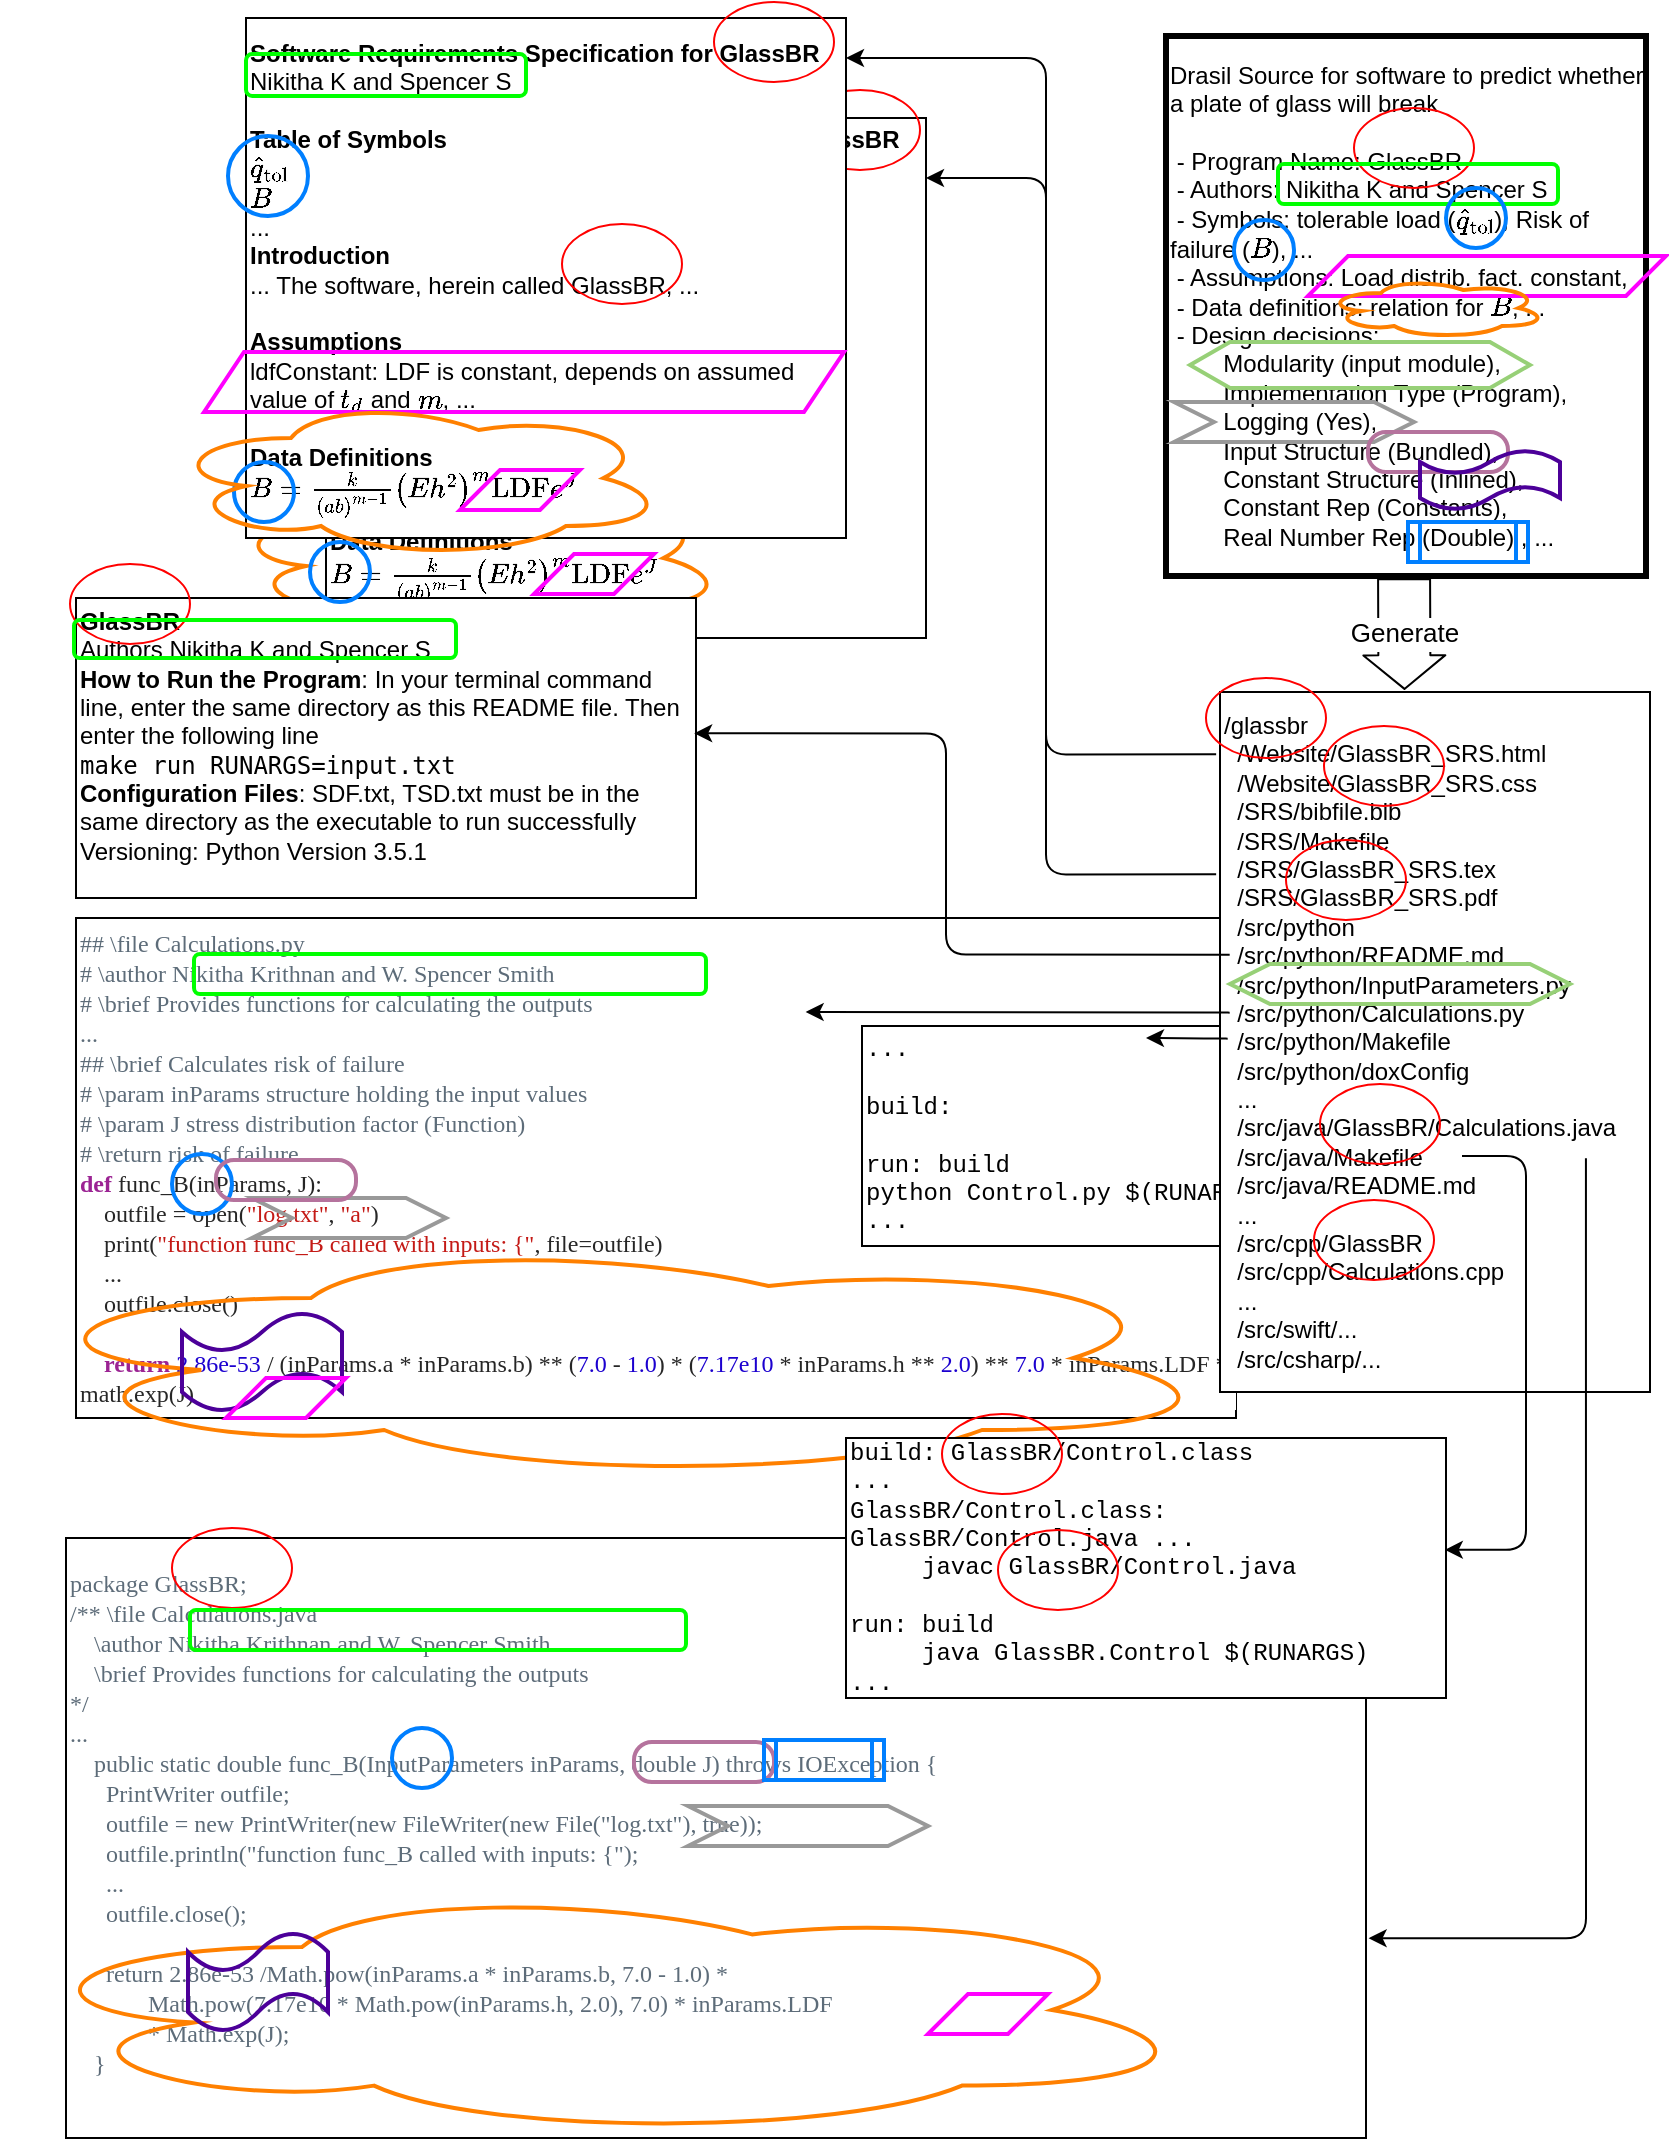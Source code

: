 <mxfile version="15.4.3" type="device"><diagram id="d-WKeMkgtsWJ3UM8GAVP" name="Page-1"><mxGraphModel dx="2272" dy="820" grid="1" gridSize="10" guides="0" tooltips="1" connect="0" arrows="0" fold="1" page="1" pageScale="1" pageWidth="850" pageHeight="1100" math="1" shadow="0"><root><mxCell id="0"/><mxCell id="1" parent="0"/><mxCell id="UbG10RSQOsBZLtn41_ii-14" value="" style="ellipse;whiteSpace=wrap;html=1;aspect=fixed;" vertex="1" parent="1"><mxGeometry x="-248" y="520" width="20" height="20" as="geometry"/></mxCell><mxCell id="Y7YsO4KroyBGodmgQjPr-18" value="&lt;p class=&quot;p1&quot; style=&quot;margin: 0px ; font-stretch: normal ; line-height: normal ; font-family: &amp;#34;menlo&amp;#34; ; color: rgb(93 , 108 , 121) ; background-color: rgb(255 , 255 , 255)&quot;&gt;## \file Calculations.py&lt;/p&gt;&lt;p class=&quot;p1&quot; style=&quot;margin: 0px ; font-stretch: normal ; line-height: normal ; font-family: &amp;#34;menlo&amp;#34; ; color: rgb(93 , 108 , 121) ; background-color: rgb(255 , 255 , 255)&quot;&gt;# \author Nikitha Krithnan and W. Spencer Smith&lt;/p&gt;&lt;p class=&quot;p1&quot; style=&quot;margin: 0px ; font-stretch: normal ; line-height: normal ; font-family: &amp;#34;menlo&amp;#34; ; color: rgb(93 , 108 , 121) ; background-color: rgb(255 , 255 , 255)&quot;&gt;&lt;span style=&quot;font-family: &amp;#34;menlo&amp;#34;&quot;&gt;# \brief Provides functions for calculating the outputs&lt;/span&gt;&lt;/p&gt;&lt;p class=&quot;p1&quot; style=&quot;margin: 0px ; font-stretch: normal ; line-height: normal ; font-family: &amp;#34;menlo&amp;#34; ; color: rgb(93 , 108 , 121) ; background-color: rgb(255 , 255 , 255)&quot;&gt;...&lt;/p&gt;&lt;p class=&quot;p1&quot; style=&quot;margin: 0px ; font-stretch: normal ; line-height: normal ; font-family: &amp;#34;menlo&amp;#34; ; color: rgb(93 , 108 , 121) ; background-color: rgb(255 , 255 , 255)&quot;&gt;## \brief Calculates risk of failure&lt;/p&gt;&lt;p class=&quot;p1&quot; style=&quot;margin: 0px ; font-stretch: normal ; line-height: normal ; font-family: &amp;#34;menlo&amp;#34; ; color: rgb(93 , 108 , 121) ; background-color: rgb(255 , 255 , 255)&quot;&gt;# \param inParams structure holding the input values&lt;/p&gt;&lt;p class=&quot;p1&quot; style=&quot;margin: 0px ; font-stretch: normal ; line-height: normal ; font-family: &amp;#34;menlo&amp;#34; ; color: rgb(93 , 108 , 121) ; background-color: rgb(255 , 255 , 255)&quot;&gt;# \param J stress distribution factor (Function)&lt;/p&gt;&lt;p class=&quot;p1&quot; style=&quot;margin: 0px ; font-stretch: normal ; line-height: normal ; font-family: &amp;#34;menlo&amp;#34; ; color: rgb(93 , 108 , 121) ; background-color: rgb(255 , 255 , 255)&quot;&gt;# \return risk of failure&lt;/p&gt;&lt;p class=&quot;p2&quot; style=&quot;margin: 0px ; font-stretch: normal ; line-height: normal ; font-family: &amp;#34;menlo&amp;#34; ; color: rgba(0 , 0 , 0 , 0.85) ; background-color: rgb(255 , 255 , 255)&quot;&gt;&lt;span class=&quot;s1&quot; style=&quot;color: rgb(155 , 35 , 147)&quot;&gt;&lt;b&gt;def&lt;/b&gt;&lt;/span&gt; func_B(inParams, J):&lt;/p&gt;&lt;p class=&quot;p2&quot; style=&quot;margin: 0px ; font-stretch: normal ; line-height: normal ; font-family: &amp;#34;menlo&amp;#34; ; color: rgba(0 , 0 , 0 , 0.85) ; background-color: rgb(255 , 255 , 255)&quot;&gt;&lt;span class=&quot;Apple-converted-space&quot;&gt;&amp;nbsp; &amp;nbsp; &lt;/span&gt;outfile = open(&lt;span class=&quot;s2&quot; style=&quot;color: rgb(196 , 26 , 22)&quot;&gt;&quot;log.txt&quot;&lt;/span&gt;, &lt;span class=&quot;s2&quot; style=&quot;color: rgb(196 , 26 , 22)&quot;&gt;&quot;a&quot;&lt;/span&gt;)&lt;/p&gt;&lt;p class=&quot;p3&quot; style=&quot;margin: 0px ; font-stretch: normal ; line-height: normal ; font-family: &amp;#34;menlo&amp;#34; ; color: rgb(196 , 26 , 22) ; background-color: rgb(255 , 255 , 255)&quot;&gt;&lt;span class=&quot;s3&quot; style=&quot;color: rgba(0 , 0 , 0 , 0.85)&quot;&gt;&lt;span class=&quot;Apple-converted-space&quot;&gt;&amp;nbsp; &amp;nbsp; &lt;/span&gt;print(&lt;/span&gt;&quot;function func_B called with inputs: {&quot;&lt;span class=&quot;s3&quot; style=&quot;color: rgba(0 , 0 , 0 , 0.85)&quot;&gt;, file=outfile)&lt;/span&gt;&lt;/p&gt;&lt;p class=&quot;p2&quot; style=&quot;margin: 0px ; font-stretch: normal ; line-height: normal ; font-family: &amp;#34;menlo&amp;#34; ; color: rgba(0 , 0 , 0 , 0.85) ; background-color: rgb(255 , 255 , 255)&quot;&gt;&lt;span class=&quot;Apple-converted-space&quot;&gt;&amp;nbsp; &amp;nbsp; ...&lt;/span&gt;&lt;/p&gt;&lt;p class=&quot;p2&quot; style=&quot;margin: 0px ; font-stretch: normal ; line-height: normal ; font-family: &amp;#34;menlo&amp;#34; ; color: rgba(0 , 0 , 0 , 0.85) ; background-color: rgb(255 , 255 , 255)&quot;&gt;&lt;span class=&quot;Apple-converted-space&quot;&gt;&amp;nbsp; &amp;nbsp;&amp;nbsp;&lt;/span&gt;outfile.close()&lt;br&gt;&lt;/p&gt;&lt;p class=&quot;p4&quot; style=&quot;margin: 0px ; font-stretch: normal ; line-height: normal ; font-family: &amp;#34;menlo&amp;#34; ; color: rgba(0 , 0 , 0 , 0.85) ; background-color: rgb(255 , 255 , 255) ; min-height: 14px&quot;&gt;&lt;span class=&quot;Apple-converted-space&quot;&gt;&amp;nbsp;&amp;nbsp; &amp;nbsp;&lt;/span&gt;&lt;/p&gt;&lt;p class=&quot;p2&quot; style=&quot;margin: 0px ; font-stretch: normal ; line-height: normal ; font-family: &amp;#34;menlo&amp;#34; ; color: rgba(0 , 0 , 0 , 0.85) ; background-color: rgb(255 , 255 , 255)&quot;&gt;&lt;span class=&quot;Apple-converted-space&quot;&gt;&amp;nbsp; &amp;nbsp; &lt;/span&gt;&lt;span class=&quot;s1&quot; style=&quot;color: rgb(155 , 35 , 147)&quot;&gt;&lt;b&gt;return&lt;/b&gt;&lt;/span&gt; &lt;span class=&quot;s4&quot; style=&quot;color: rgb(28 , 0 , 207)&quot;&gt;2.86e-53&lt;/span&gt; / (inParams.a * inParams.b) ** (&lt;span class=&quot;s4&quot; style=&quot;color: rgb(28 , 0 , 207)&quot;&gt;7.0&lt;/span&gt; - &lt;span class=&quot;s4&quot; style=&quot;color: rgb(28 , 0 , 207)&quot;&gt;1.0&lt;/span&gt;) * (&lt;span class=&quot;s4&quot; style=&quot;color: rgb(28 , 0 , 207)&quot;&gt;7.17e10&lt;/span&gt; * inParams.h ** &lt;span class=&quot;s4&quot; style=&quot;color: rgb(28 , 0 , 207)&quot;&gt;2.0&lt;/span&gt;) ** &lt;span class=&quot;s4&quot; style=&quot;color: rgb(28 , 0 , 207)&quot;&gt;7.0&lt;/span&gt; * inParams.LDF * math.exp(J)&lt;/p&gt;" style="rounded=0;whiteSpace=wrap;html=1;align=left;fontFamily=Courier New;" parent="1" vertex="1"><mxGeometry x="-805" y="470" width="580" height="250" as="geometry"/></mxCell><mxCell id="Y7YsO4KroyBGodmgQjPr-58" value="" style="ellipse;shape=cloud;whiteSpace=wrap;html=1;fontFamily=Courier New;strokeWidth=2;fillColor=none;align=left;strokeColor=#FF8000;" parent="1" vertex="1"><mxGeometry x="-840" y="630" width="610" height="120" as="geometry"/></mxCell><mxCell id="Y7YsO4KroyBGodmgQjPr-11" value="&lt;b&gt;Software Requirements Specification for GlassBR&lt;/b&gt;&lt;br&gt;Nikitha Krithnan and Spencer Smith&lt;br&gt;&lt;br&gt;&lt;b&gt;Table of Symbols&lt;/b&gt;&lt;br&gt;qhat&lt;br&gt;B&lt;br&gt;...&lt;br&gt;&lt;b&gt;Introduction&lt;/b&gt;&lt;br&gt;... The software, herein called GlassBR, ...&lt;br&gt;&lt;br&gt;&lt;b&gt;Assumptions&lt;/b&gt;&lt;br&gt;StdVals: LDF is constant&lt;br&gt;...&lt;br&gt;&lt;br&gt;&lt;b&gt;Data Definitions&lt;/b&gt;&lt;br&gt;\(B=\frac{k}{\left(a b\right)^{m-1}} \left(E h^{2}\right)^{m} \text{LDF} e^{J}\)&lt;br&gt;..." style="rounded=0;whiteSpace=wrap;html=1;align=left;" parent="1" vertex="1"><mxGeometry x="-680" y="70" width="300" height="260" as="geometry"/></mxCell><mxCell id="Y7YsO4KroyBGodmgQjPr-27" value="" style="ellipse;whiteSpace=wrap;html=1;fillColor=none;strokeColor=#FF0000;" parent="1" vertex="1"><mxGeometry x="-443" y="56" width="60" height="40" as="geometry"/></mxCell><mxCell id="Y7YsO4KroyBGodmgQjPr-56" value="" style="ellipse;shape=cloud;whiteSpace=wrap;html=1;fontFamily=Courier New;strokeWidth=2;fillColor=none;align=left;strokeColor=#FF8000;" parent="1" vertex="1"><mxGeometry x="-730" y="250" width="250" height="80" as="geometry"/></mxCell><mxCell id="fEJaJfxORMcDwGVmGDDN-4" value="&lt;b&gt;GlassBR&lt;/b&gt;&lt;br&gt;Authors Nikitha K and Spencer S&lt;br&gt;&lt;b&gt;How to Run the Program&lt;/b&gt;: In your terminal command line, enter the same directory as this README file. Then enter the following line&lt;br&gt;&lt;code&gt;make run RUNARGS=input.txt&lt;br&gt;&lt;span style=&quot;font-family: &amp;#34;helvetica&amp;#34;&quot;&gt;&lt;b&gt;Configuration Files&lt;/b&gt;: SDF.txt, TSD.txt must be in the same directory as the executable to run successfully&lt;br&gt;&lt;/span&gt;&lt;span style=&quot;font-family: &amp;#34;helvetica&amp;#34;&quot;&gt;Versioning: Python Version 3.5.1&lt;/span&gt;&lt;br&gt;&lt;/code&gt;&lt;p dir=&quot;auto&quot;&gt;&lt;/p&gt;" style="rounded=0;whiteSpace=wrap;html=1;align=left;" parent="1" vertex="1"><mxGeometry x="-805" y="310" width="310" height="150" as="geometry"/></mxCell><mxCell id="fEJaJfxORMcDwGVmGDDN-1" value="Drasil Source for software to predict whether a plate of glass will break&lt;br&gt;&lt;span&gt;&lt;br&gt;&amp;nbsp;- Program Name: GlassBR&lt;br&gt;&amp;nbsp;- Authors: Nikitha K and Spencer S&lt;br&gt;&lt;/span&gt;&lt;span&gt;&amp;nbsp;- Symbols: tolerable load (\(\hat{q}_\text{tol}\)), Risk of failure (\(B\)), ...&lt;/span&gt;&lt;span&gt;&lt;br&gt;&lt;/span&gt;&lt;span&gt;&amp;nbsp;- Assumptions: Load distrib. fact. constant,&lt;br&gt;&lt;/span&gt;&amp;nbsp;- Data definitions: relation for&amp;nbsp;\(B\), ...&lt;span&gt;&lt;br&gt;&lt;/span&gt;&lt;span&gt;&amp;nbsp;- Design decisions: &lt;br&gt;&lt;span style=&quot;white-space: pre&quot;&gt;&#9;&lt;/span&gt;Modularity (input module), &lt;br&gt;&lt;span style=&quot;white-space: pre&quot;&gt;&#9;&lt;/span&gt;Implementation Type (Program), &lt;br&gt;&lt;span style=&quot;white-space: pre&quot;&gt;&#9;&lt;/span&gt;Logging (Yes),&lt;br&gt;&lt;span style=&quot;white-space: pre&quot;&gt;&#9;&lt;/span&gt;Input Structure (Bundled), &lt;br&gt;&lt;span style=&quot;white-space: pre&quot;&gt;&#9;&lt;/span&gt;Constant Structure (Inlined), &lt;br&gt;&lt;span style=&quot;white-space: pre&quot;&gt;&#9;&lt;/span&gt;Constant Rep (Constants), &lt;br&gt;&lt;span style=&quot;white-space: pre&quot;&gt;&#9;&lt;/span&gt;Real Number Rep (Double) , ...&lt;br&gt;&lt;/span&gt;" style="rounded=0;whiteSpace=wrap;html=1;align=left;strokeWidth=3;" parent="1" vertex="1"><mxGeometry x="-260" y="29" width="240" height="270" as="geometry"/></mxCell><mxCell id="fEJaJfxORMcDwGVmGDDN-2" value="&lt;div&gt;&lt;span&gt;...&lt;/span&gt;&lt;br&gt;&lt;/div&gt;&lt;div&gt;&lt;br&gt;&lt;/div&gt;&lt;div&gt;build:&lt;/div&gt;&lt;div&gt;&lt;br&gt;&lt;/div&gt;&lt;div&gt;run: build&lt;/div&gt;&lt;div&gt;&lt;span&gt;&#9;&lt;/span&gt;python Control.py $(RUNARGS)&lt;/div&gt;&lt;div&gt;...&lt;/div&gt;" style="rounded=0;whiteSpace=wrap;html=1;align=left;fontFamily=Courier New;" parent="1" vertex="1"><mxGeometry x="-412" y="524" width="300" height="110" as="geometry"/></mxCell><mxCell id="fEJaJfxORMcDwGVmGDDN-6" value="&lt;div&gt;&lt;b&gt;Software Requirements Specification for GlassBR&lt;/b&gt;&lt;br&gt;&lt;/div&gt;&lt;div&gt;Nikitha K and Spencer S&lt;/div&gt;&lt;br&gt;&lt;b&gt;Table of Symbols&lt;/b&gt;&lt;br&gt;\(\hat{q}_\text{tol}\)&lt;br&gt;\(B\)&lt;br&gt;...&lt;br&gt;&lt;b&gt;Introduction&lt;/b&gt;&lt;br&gt;... The software, herein called GlassBR, ...&lt;br&gt;&lt;br&gt;&lt;b&gt;Assumptions&lt;/b&gt;&lt;br&gt;ldfConstant: LDF is constant, depends on assumed value of \(t_d\) and \(m\), ...&lt;br&gt;&lt;br&gt;&lt;b&gt;Data Definitions&lt;/b&gt;&lt;br&gt;\(B=\frac{k}{\left(a b\right)^{m-1}} \left(E h^{2}\right)^{m} \text{LDF} e^{J}\)" style="rounded=0;whiteSpace=wrap;html=1;align=left;" parent="1" vertex="1"><mxGeometry x="-720" y="20" width="300" height="260" as="geometry"/></mxCell><mxCell id="Y7YsO4KroyBGodmgQjPr-3" style="edgeStyle=orthogonalEdgeStyle;rounded=0;orthogonalLoop=1;jettySize=auto;html=1;exitX=0.5;exitY=1;exitDx=0;exitDy=0;" parent="1" source="Y7YsO4KroyBGodmgQjPr-2" target="Y7YsO4KroyBGodmgQjPr-2" edge="1"><mxGeometry relative="1" as="geometry"/></mxCell><mxCell id="Y7YsO4KroyBGodmgQjPr-6" value="" style="ellipse;whiteSpace=wrap;html=1;fillColor=none;strokeColor=#FF0000;" parent="1" vertex="1"><mxGeometry x="-166" y="65" width="60" height="40" as="geometry"/></mxCell><mxCell id="Y7YsO4KroyBGodmgQjPr-9" value="" style="ellipse;whiteSpace=wrap;html=1;fillColor=none;strokeColor=#FF0000;" parent="1" vertex="1"><mxGeometry x="-808" y="293" width="60" height="40" as="geometry"/></mxCell><mxCell id="Y7YsO4KroyBGodmgQjPr-14" style="edgeStyle=orthogonalEdgeStyle;rounded=0;orthogonalLoop=1;jettySize=auto;html=1;exitX=0.5;exitY=1;exitDx=0;exitDy=0;" parent="1" source="Y7YsO4KroyBGodmgQjPr-6" target="Y7YsO4KroyBGodmgQjPr-6" edge="1"><mxGeometry relative="1" as="geometry"/></mxCell><mxCell id="Y7YsO4KroyBGodmgQjPr-15" value="" style="rounded=1;whiteSpace=wrap;html=1;fillColor=none;strokeColor=#00FF00;strokeWidth=2;" parent="1" vertex="1"><mxGeometry x="-204" y="93" width="140" height="20" as="geometry"/></mxCell><mxCell id="Y7YsO4KroyBGodmgQjPr-16" value="" style="rounded=1;whiteSpace=wrap;html=1;fillColor=none;strokeColor=#00FF00;strokeWidth=2;" parent="1" vertex="1"><mxGeometry x="-720" y="38" width="140" height="21" as="geometry"/></mxCell><mxCell id="Y7YsO4KroyBGodmgQjPr-25" value="" style="ellipse;whiteSpace=wrap;html=1;fillColor=none;strokeColor=#FF0000;" parent="1" vertex="1"><mxGeometry x="-486" y="12" width="60" height="40" as="geometry"/></mxCell><mxCell id="Y7YsO4KroyBGodmgQjPr-28" value="" style="rounded=1;whiteSpace=wrap;html=1;fillColor=none;strokeColor=#00FF00;strokeWidth=2;" parent="1" vertex="1"><mxGeometry x="-746" y="488" width="256" height="20" as="geometry"/></mxCell><mxCell id="Y7YsO4KroyBGodmgQjPr-19" value="&lt;p class=&quot;p1&quot; style=&quot;margin: 0px ; font-stretch: normal ; line-height: normal ; background-color: rgb(255 , 255 , 255)&quot;&gt;&lt;font color=&quot;#5d6c79&quot; face=&quot;menlo&quot;&gt;package GlassBR;&lt;/font&gt;&lt;/p&gt;&lt;p class=&quot;p1&quot; style=&quot;margin: 0px ; font-stretch: normal ; line-height: normal ; background-color: rgb(255 , 255 , 255)&quot;&gt;&lt;font color=&quot;#5d6c79&quot; face=&quot;menlo&quot;&gt;/** \file Calculations.java&lt;/font&gt;&lt;/p&gt;&lt;p class=&quot;p1&quot; style=&quot;margin: 0px ; font-stretch: normal ; line-height: normal ; background-color: rgb(255 , 255 , 255)&quot;&gt;&lt;font color=&quot;#5d6c79&quot; face=&quot;menlo&quot;&gt;&amp;nbsp; &amp;nbsp; \author Nikitha Krithnan and W. Spencer Smith&lt;/font&gt;&lt;/p&gt;&lt;p class=&quot;p1&quot; style=&quot;margin: 0px ; font-stretch: normal ; line-height: normal ; background-color: rgb(255 , 255 , 255)&quot;&gt;&lt;font color=&quot;#5d6c79&quot; face=&quot;menlo&quot;&gt;&amp;nbsp; &amp;nbsp; \brief Provides functions for calculating the outputs&lt;/font&gt;&lt;/p&gt;&lt;p class=&quot;p1&quot; style=&quot;margin: 0px ; font-stretch: normal ; line-height: normal ; background-color: rgb(255 , 255 , 255)&quot;&gt;&lt;font color=&quot;#5d6c79&quot; face=&quot;menlo&quot;&gt;*/&lt;/font&gt;&lt;/p&gt;&lt;p class=&quot;p1&quot; style=&quot;margin: 0px ; font-stretch: normal ; line-height: normal ; background-color: rgb(255 , 255 , 255)&quot;&gt;&lt;font color=&quot;#5d6c79&quot; face=&quot;menlo&quot;&gt;...&lt;/font&gt;&lt;/p&gt;&lt;p class=&quot;p1&quot; style=&quot;margin: 0px ; font-stretch: normal ; line-height: normal ; background-color: rgb(255 , 255 , 255)&quot;&gt;&lt;span style=&quot;color: rgb(93 , 108 , 121) ; font-family: &amp;#34;menlo&amp;#34;&quot;&gt;&amp;nbsp; &amp;nbsp; public static double func_B(InputParameters inParams, double J) throws IOException {&lt;/span&gt;&lt;br&gt;&lt;/p&gt;&lt;p class=&quot;p1&quot; style=&quot;margin: 0px ; font-stretch: normal ; line-height: normal ; background-color: rgb(255 , 255 , 255)&quot;&gt;&lt;font color=&quot;#5d6c79&quot; face=&quot;menlo&quot;&gt;&amp;nbsp; &amp;nbsp; &amp;nbsp; PrintWriter outfile;&lt;/font&gt;&lt;/p&gt;&lt;p class=&quot;p1&quot; style=&quot;margin: 0px ; font-stretch: normal ; line-height: normal ; background-color: rgb(255 , 255 , 255)&quot;&gt;&lt;font color=&quot;#5d6c79&quot; face=&quot;menlo&quot;&gt;&amp;nbsp; &amp;nbsp; &amp;nbsp; outfile = new PrintWriter(new FileWriter(new File(&quot;log.txt&quot;), true));&lt;/font&gt;&lt;/p&gt;&lt;p class=&quot;p1&quot; style=&quot;margin: 0px ; font-stretch: normal ; line-height: normal ; background-color: rgb(255 , 255 , 255)&quot;&gt;&lt;font color=&quot;#5d6c79&quot; face=&quot;menlo&quot;&gt;&amp;nbsp; &amp;nbsp; &amp;nbsp; outfile.println(&quot;function func_B called with inputs: {&quot;);&lt;/font&gt;&lt;/p&gt;&lt;p class=&quot;p1&quot; style=&quot;margin: 0px ; font-stretch: normal ; line-height: normal ; background-color: rgb(255 , 255 , 255)&quot;&gt;&lt;span style=&quot;color: rgb(93 , 108 , 121) ; font-family: &amp;#34;menlo&amp;#34;&quot;&gt;&amp;nbsp; &amp;nbsp; &amp;nbsp; ...&lt;/span&gt;&lt;/p&gt;&lt;p class=&quot;p1&quot; style=&quot;margin: 0px ; font-stretch: normal ; line-height: normal ; background-color: rgb(255 , 255 , 255)&quot;&gt;&lt;span style=&quot;color: rgb(93 , 108 , 121) ; font-family: &amp;#34;menlo&amp;#34;&quot;&gt;&amp;nbsp; &amp;nbsp; &amp;nbsp; outfile.close();&lt;/span&gt;&lt;br&gt;&lt;/p&gt;&lt;p class=&quot;p1&quot; style=&quot;margin: 0px ; font-stretch: normal ; line-height: normal ; background-color: rgb(255 , 255 , 255)&quot;&gt;&lt;font color=&quot;#5d6c79&quot; face=&quot;menlo&quot;&gt;&amp;nbsp; &amp;nbsp; &amp;nbsp; &amp;nbsp;&amp;nbsp;&lt;/font&gt;&lt;/p&gt;&lt;p class=&quot;p1&quot; style=&quot;margin: 0px ; font-stretch: normal ; line-height: normal ; background-color: rgb(255 , 255 , 255)&quot;&gt;&lt;font color=&quot;#5d6c79&quot; face=&quot;menlo&quot;&gt;&amp;nbsp; &amp;nbsp; &amp;nbsp; return 2.86e-53 /Math.pow(inParams.a * inParams.b, 7.0 - 1.0) *&lt;/font&gt;&lt;/p&gt;&lt;p class=&quot;p1&quot; style=&quot;margin: 0px ; font-stretch: normal ; line-height: normal ; background-color: rgb(255 , 255 , 255)&quot;&gt;&lt;font color=&quot;#5d6c79&quot; face=&quot;menlo&quot;&gt;&amp;nbsp; &amp;nbsp; &amp;nbsp; &amp;nbsp; &amp;nbsp; &amp;nbsp; &amp;nbsp;Math.pow(7.17e10 * Math.pow(inParams.h, 2.0), 7.0) * inParams.LDF&amp;nbsp;&lt;/font&gt;&lt;/p&gt;&lt;p class=&quot;p1&quot; style=&quot;margin: 0px ; font-stretch: normal ; line-height: normal ; background-color: rgb(255 , 255 , 255)&quot;&gt;&lt;font color=&quot;#5d6c79&quot; face=&quot;menlo&quot;&gt;&amp;nbsp; &amp;nbsp; &amp;nbsp; &amp;nbsp; &amp;nbsp; &amp;nbsp; &amp;nbsp;* Math.exp(J);&lt;/font&gt;&lt;/p&gt;&lt;p class=&quot;p1&quot; style=&quot;margin: 0px ; font-stretch: normal ; line-height: normal ; background-color: rgb(255 , 255 , 255)&quot;&gt;&lt;font color=&quot;#5d6c79&quot; face=&quot;menlo&quot;&gt;&lt;/font&gt;&lt;/p&gt;&lt;p class=&quot;p1&quot; style=&quot;margin: 0px ; font-stretch: normal ; line-height: normal ; background-color: rgb(255 , 255 , 255)&quot;&gt;&lt;font color=&quot;#5d6c79&quot; face=&quot;menlo&quot;&gt;&amp;nbsp; &amp;nbsp; }&lt;/font&gt;&lt;/p&gt;&lt;div&gt;&lt;br&gt;&lt;/div&gt;" style="rounded=0;whiteSpace=wrap;html=1;align=left;fontFamily=Courier New;" parent="1" vertex="1"><mxGeometry x="-810" y="780" width="650" height="300" as="geometry"/></mxCell><mxCell id="Y7YsO4KroyBGodmgQjPr-22" value="" style="ellipse;whiteSpace=wrap;html=1;fillColor=none;strokeColor=#FF0000;" parent="1" vertex="1"><mxGeometry x="-757" y="775" width="60" height="40" as="geometry"/></mxCell><mxCell id="Y7YsO4KroyBGodmgQjPr-29" value="" style="rounded=1;whiteSpace=wrap;html=1;fillColor=none;strokeColor=#00FF00;strokeWidth=2;" parent="1" vertex="1"><mxGeometry x="-748" y="816" width="248" height="20" as="geometry"/></mxCell><mxCell id="Y7YsO4KroyBGodmgQjPr-20" value="&lt;font face=&quot;Helvetica&quot; style=&quot;font-size: 13px&quot;&gt;Generate&lt;/font&gt;" style="shape=flexArrow;endArrow=classic;html=1;fontFamily=Courier New;fillColor=#ffffff;width=26;endSize=5.27;endWidth=14;exitX=0.496;exitY=1.004;exitDx=0;exitDy=0;exitPerimeter=0;entryX=0.429;entryY=-0.003;entryDx=0;entryDy=0;entryPerimeter=0;" parent="1" edge="1" target="fEJaJfxORMcDwGVmGDDN-5" source="fEJaJfxORMcDwGVmGDDN-1"><mxGeometry width="50" height="50" relative="1" as="geometry"><mxPoint x="-190" y="320" as="sourcePoint"/><mxPoint x="-141" y="350" as="targetPoint"/></mxGeometry></mxCell><mxCell id="Y7YsO4KroyBGodmgQjPr-33" value="" style="ellipse;whiteSpace=wrap;html=1;fillColor=none;strokeColor=#FF0000;strokeWidth=1;" parent="1" vertex="1"><mxGeometry x="-562" y="123" width="60" height="40" as="geometry"/></mxCell><mxCell id="fEJaJfxORMcDwGVmGDDN-5" value="&lt;div&gt;/glassbr&lt;/div&gt;&lt;div&gt;&amp;nbsp; /Website/GlassBR_SRS.html&lt;/div&gt;&lt;div&gt;&amp;nbsp; /Website/GlassBR_SRS.css&lt;/div&gt;&lt;div&gt;&amp;nbsp; /SRS/bibfile.bib&lt;/div&gt;&lt;div&gt;&amp;nbsp; /SRS/Makefile&lt;/div&gt;&lt;div&gt;&amp;nbsp; /SRS/GlassBR_SRS.tex&lt;/div&gt;&lt;div&gt;&amp;nbsp; /SRS/GlassBR_SRS.pdf&lt;/div&gt;&lt;div&gt;&amp;nbsp; /src/python&lt;/div&gt;&lt;div&gt;&amp;nbsp; /src/python/README.md&lt;/div&gt;&lt;div&gt;&amp;nbsp; /src/python/InputParameters.py&lt;br&gt;&lt;/div&gt;&lt;div&gt;&amp;nbsp; /src/python/Calculations.py&lt;br&gt;&lt;/div&gt;&lt;div&gt;&lt;span&gt;&amp;nbsp; /src/python/Makefile&lt;/span&gt;&lt;/div&gt;&lt;div&gt;&amp;nbsp; /src/python/doxConfig&lt;/div&gt;&lt;div&gt;&amp;nbsp; ...&lt;/div&gt;&lt;div&gt;&lt;span&gt;&amp;nbsp;&amp;nbsp;&lt;/span&gt;&lt;span&gt;/src/java/GlassBR/Calculations.java&lt;/span&gt;&lt;/div&gt;&lt;div&gt;&amp;nbsp;&amp;nbsp;&lt;span&gt;/src/java/Makefile&lt;/span&gt;&lt;/div&gt;&lt;div&gt;&lt;span&gt;&amp;nbsp; /src/java/README.md&lt;/span&gt;&lt;br&gt;&lt;/div&gt;&lt;div&gt;&lt;span&gt;&amp;nbsp; ...&lt;/span&gt;&lt;/div&gt;&lt;div&gt;&amp;nbsp;&amp;nbsp;&lt;span&gt;/src/cpp/GlassBR&lt;/span&gt;&lt;/div&gt;&lt;div&gt;&amp;nbsp; /src/cpp/Calculations.cpp&lt;/div&gt;&lt;div&gt;&lt;span&gt;&amp;nbsp; ...&lt;/span&gt;&lt;/div&gt;&lt;div&gt;&amp;nbsp; /src/swift/...&lt;/div&gt;&lt;div&gt;&amp;nbsp; /src/csharp/...&lt;/div&gt;" style="rounded=0;whiteSpace=wrap;html=1;align=left;" parent="1" vertex="1"><mxGeometry x="-233" y="357" width="215" height="350" as="geometry"/></mxCell><mxCell id="Y7YsO4KroyBGodmgQjPr-17" value="&lt;div&gt;build: GlassBR/Control.class&lt;/div&gt;&lt;div&gt;...&lt;/div&gt;&lt;div&gt;GlassBR/Control.class: GlassBR/Control.java&amp;nbsp;&lt;span&gt;...&lt;/span&gt;&lt;/div&gt;&lt;div&gt;&lt;span&gt;&amp;nbsp; &amp;nbsp; &amp;nbsp;javac GlassBR/Control.java&lt;/span&gt;&lt;/div&gt;&lt;div&gt;&lt;br&gt;&lt;/div&gt;&lt;div&gt;run: build&lt;/div&gt;&lt;div&gt;&lt;span&gt;&lt;/span&gt;&amp;nbsp; &amp;nbsp; &amp;nbsp;java GlassBR.Control $(RUNARGS)&lt;/div&gt;&lt;div&gt;...&lt;/div&gt;" style="rounded=0;whiteSpace=wrap;html=1;align=left;fontFamily=Courier New;" parent="1" vertex="1"><mxGeometry x="-420" y="730" width="300" height="130" as="geometry"/></mxCell><mxCell id="Y7YsO4KroyBGodmgQjPr-23" value="" style="ellipse;whiteSpace=wrap;html=1;fillColor=none;strokeColor=#FF0000;" parent="1" vertex="1"><mxGeometry x="-372" y="718" width="60" height="40" as="geometry"/></mxCell><mxCell id="Y7YsO4KroyBGodmgQjPr-24" value="" style="ellipse;whiteSpace=wrap;html=1;fillColor=none;strokeColor=#FF0000;" parent="1" vertex="1"><mxGeometry x="-344" y="776" width="60" height="40" as="geometry"/></mxCell><mxCell id="Y7YsO4KroyBGodmgQjPr-21" value="" style="ellipse;whiteSpace=wrap;html=1;fillColor=none;strokeColor=#FF0000;" parent="1" vertex="1"><mxGeometry x="-240" y="350" width="60" height="40" as="geometry"/></mxCell><mxCell id="Y7YsO4KroyBGodmgQjPr-5" value="" style="ellipse;whiteSpace=wrap;html=1;fillColor=none;strokeColor=#FF0000;" parent="1" vertex="1"><mxGeometry x="-181" y="374" width="60" height="40" as="geometry"/></mxCell><mxCell id="Y7YsO4KroyBGodmgQjPr-7" value="" style="ellipse;whiteSpace=wrap;html=1;fillColor=none;strokeColor=#FF0000;" parent="1" vertex="1"><mxGeometry x="-200" y="431" width="60" height="40" as="geometry"/></mxCell><mxCell id="Y7YsO4KroyBGodmgQjPr-10" value="" style="ellipse;whiteSpace=wrap;html=1;fillColor=none;strokeColor=#FF0000;" parent="1" vertex="1"><mxGeometry x="-183" y="553" width="60" height="40" as="geometry"/></mxCell><mxCell id="Y7YsO4KroyBGodmgQjPr-2" value="" style="ellipse;whiteSpace=wrap;html=1;fillColor=none;strokeColor=#FF0000;strokeWidth=1;" parent="1" vertex="1"><mxGeometry x="-186" y="611" width="60" height="40" as="geometry"/></mxCell><mxCell id="Y7YsO4KroyBGodmgQjPr-44" value="" style="ellipse;whiteSpace=wrap;html=1;aspect=fixed;fontFamily=Courier New;strokeWidth=2;fillColor=none;align=left;strokeColor=#007FFF;" parent="1" vertex="1"><mxGeometry x="-120" y="105" width="30" height="30" as="geometry"/></mxCell><mxCell id="Y7YsO4KroyBGodmgQjPr-45" value="" style="ellipse;whiteSpace=wrap;html=1;aspect=fixed;fontFamily=Courier New;strokeWidth=2;fillColor=none;align=left;strokeColor=#007FFF;" parent="1" vertex="1"><mxGeometry x="-226" y="121" width="30" height="30" as="geometry"/></mxCell><mxCell id="Y7YsO4KroyBGodmgQjPr-46" value="" style="ellipse;whiteSpace=wrap;html=1;aspect=fixed;fontFamily=Courier New;strokeWidth=2;fillColor=none;align=left;strokeColor=#007FFF;" parent="1" vertex="1"><mxGeometry x="-729" y="79" width="40" height="40" as="geometry"/></mxCell><mxCell id="Y7YsO4KroyBGodmgQjPr-48" value="" style="ellipse;whiteSpace=wrap;html=1;aspect=fixed;fontFamily=Courier New;strokeWidth=2;fillColor=none;align=left;strokeColor=#007FFF;" parent="1" vertex="1"><mxGeometry x="-726" y="242" width="30" height="30" as="geometry"/></mxCell><mxCell id="Y7YsO4KroyBGodmgQjPr-49" value="" style="ellipse;whiteSpace=wrap;html=1;aspect=fixed;fontFamily=Courier New;strokeWidth=2;fillColor=none;align=left;strokeColor=#007FFF;" parent="1" vertex="1"><mxGeometry x="-757" y="588" width="30" height="30" as="geometry"/></mxCell><mxCell id="Y7YsO4KroyBGodmgQjPr-50" value="" style="ellipse;whiteSpace=wrap;html=1;aspect=fixed;fontFamily=Courier New;strokeWidth=2;fillColor=none;align=left;strokeColor=#007FFF;" parent="1" vertex="1"><mxGeometry x="-647" y="875" width="30" height="30" as="geometry"/></mxCell><mxCell id="Y7YsO4KroyBGodmgQjPr-51" value="" style="shape=parallelogram;perimeter=parallelogramPerimeter;whiteSpace=wrap;html=1;fixedSize=1;fontFamily=Courier New;strokeWidth=2;fillColor=none;align=left;strokeColor=#FF00FF;" parent="1" vertex="1"><mxGeometry x="-189" y="139" width="179" height="20" as="geometry"/></mxCell><mxCell id="Y7YsO4KroyBGodmgQjPr-52" value="" style="shape=parallelogram;perimeter=parallelogramPerimeter;whiteSpace=wrap;html=1;fixedSize=1;fontFamily=Courier New;strokeWidth=2;fillColor=none;align=left;strokeColor=#FF00FF;" parent="1" vertex="1"><mxGeometry x="-741" y="187" width="320" height="30" as="geometry"/></mxCell><mxCell id="Y7YsO4KroyBGodmgQjPr-53" value="" style="shape=parallelogram;perimeter=parallelogramPerimeter;whiteSpace=wrap;html=1;fixedSize=1;fontFamily=Courier New;strokeWidth=2;fillColor=none;align=left;strokeColor=#FF00FF;" parent="1" vertex="1"><mxGeometry x="-613" y="246" width="60" height="20" as="geometry"/></mxCell><mxCell id="Y7YsO4KroyBGodmgQjPr-54" value="" style="ellipse;shape=cloud;whiteSpace=wrap;html=1;fontFamily=Courier New;strokeWidth=2;fillColor=none;align=left;strokeColor=#FF8000;" parent="1" vertex="1"><mxGeometry x="-180" y="150" width="110" height="30" as="geometry"/></mxCell><mxCell id="Y7YsO4KroyBGodmgQjPr-55" value="" style="ellipse;shape=cloud;whiteSpace=wrap;html=1;fontFamily=Courier New;strokeWidth=2;fillColor=none;align=left;strokeColor=#FF8000;" parent="1" vertex="1"><mxGeometry x="-760" y="210" width="250" height="80" as="geometry"/></mxCell><mxCell id="Y7YsO4KroyBGodmgQjPr-57" value="" style="ellipse;shape=cloud;whiteSpace=wrap;html=1;fontFamily=Courier New;strokeWidth=2;fillColor=none;align=left;strokeColor=#FF8000;" parent="1" vertex="1"><mxGeometry x="-842" y="953" width="600" height="126" as="geometry"/></mxCell><mxCell id="Y7YsO4KroyBGodmgQjPr-59" value="" style="shape=hexagon;perimeter=hexagonPerimeter2;whiteSpace=wrap;html=1;fixedSize=1;fontFamily=Courier New;strokeWidth=2;fillColor=none;align=left;strokeColor=#97D077;" parent="1" vertex="1"><mxGeometry x="-248" y="182" width="170" height="23" as="geometry"/></mxCell><mxCell id="Y7YsO4KroyBGodmgQjPr-60" value="" style="shape=hexagon;perimeter=hexagonPerimeter2;whiteSpace=wrap;html=1;fixedSize=1;fontFamily=Courier New;strokeWidth=2;fillColor=none;align=left;strokeColor=#97D077;" parent="1" vertex="1"><mxGeometry x="-228" y="493" width="170" height="20" as="geometry"/></mxCell><mxCell id="Y7YsO4KroyBGodmgQjPr-61" value="" style="shape=step;perimeter=stepPerimeter;whiteSpace=wrap;html=1;fixedSize=1;fontFamily=Courier New;strokeWidth=2;fillColor=none;align=left;strokeColor=#999999;" parent="1" vertex="1"><mxGeometry x="-256" y="212" width="120" height="20" as="geometry"/></mxCell><mxCell id="Y7YsO4KroyBGodmgQjPr-62" value="" style="shape=step;perimeter=stepPerimeter;whiteSpace=wrap;html=1;fixedSize=1;fontFamily=Courier New;strokeWidth=2;fillColor=none;align=left;strokeColor=#999999;" parent="1" vertex="1"><mxGeometry x="-717" y="610" width="97" height="20" as="geometry"/></mxCell><mxCell id="Y7YsO4KroyBGodmgQjPr-63" value="" style="shape=step;perimeter=stepPerimeter;whiteSpace=wrap;html=1;fixedSize=1;fontFamily=Courier New;strokeWidth=2;fillColor=none;align=left;strokeColor=#999999;" parent="1" vertex="1"><mxGeometry x="-499" y="914" width="120" height="20" as="geometry"/></mxCell><mxCell id="Y7YsO4KroyBGodmgQjPr-64" value="" style="rounded=1;whiteSpace=wrap;html=1;fontFamily=Courier New;strokeWidth=2;fillColor=none;align=left;strokeColor=#B5739D;arcSize=45;" parent="1" vertex="1"><mxGeometry x="-159" y="227" width="70" height="20" as="geometry"/></mxCell><mxCell id="Y7YsO4KroyBGodmgQjPr-65" value="" style="rounded=1;whiteSpace=wrap;html=1;fontFamily=Courier New;strokeWidth=2;fillColor=none;align=left;strokeColor=#B5739D;arcSize=45;" parent="1" vertex="1"><mxGeometry x="-735" y="591" width="70" height="20" as="geometry"/></mxCell><mxCell id="Y7YsO4KroyBGodmgQjPr-66" value="" style="rounded=1;whiteSpace=wrap;html=1;fontFamily=Courier New;strokeWidth=2;fillColor=none;align=left;strokeColor=#B5739D;arcSize=45;" parent="1" vertex="1"><mxGeometry x="-526" y="882" width="70" height="20" as="geometry"/></mxCell><mxCell id="Y7YsO4KroyBGodmgQjPr-67" value="" style="shape=tape;whiteSpace=wrap;html=1;fontFamily=Courier New;strokeWidth=2;fillColor=none;align=left;strokeColor=#4C0099;" parent="1" vertex="1"><mxGeometry x="-133" y="236" width="70" height="30" as="geometry"/></mxCell><mxCell id="Y7YsO4KroyBGodmgQjPr-68" value="" style="shape=tape;whiteSpace=wrap;html=1;fontFamily=Courier New;strokeWidth=2;fillColor=none;align=left;strokeColor=#4C0099;" parent="1" vertex="1"><mxGeometry x="-752" y="667" width="80" height="50" as="geometry"/></mxCell><mxCell id="Y7YsO4KroyBGodmgQjPr-69" value="" style="shape=tape;whiteSpace=wrap;html=1;fontFamily=Courier New;strokeWidth=2;fillColor=none;align=left;strokeColor=#4C0099;" parent="1" vertex="1"><mxGeometry x="-749" y="977" width="70" height="50" as="geometry"/></mxCell><mxCell id="Y7YsO4KroyBGodmgQjPr-70" value="" style="rounded=1;whiteSpace=wrap;html=1;fillColor=none;strokeColor=#00FF00;strokeWidth=2;" parent="1" vertex="1"><mxGeometry x="-806" y="321" width="191" height="19" as="geometry"/></mxCell><mxCell id="jLepKlDc2zNC87XaFifs-1" value="" style="shape=process;whiteSpace=wrap;html=1;backgroundOutline=1;strokeWidth=2;strokeColor=#007FFF;fillColor=none;" parent="1" vertex="1"><mxGeometry x="-139" y="272" width="60" height="20" as="geometry"/></mxCell><mxCell id="jLepKlDc2zNC87XaFifs-2" value="" style="shape=process;whiteSpace=wrap;html=1;backgroundOutline=1;strokeWidth=2;strokeColor=#007FFF;fillColor=none;" parent="1" vertex="1"><mxGeometry x="-461" y="881" width="60" height="20" as="geometry"/></mxCell><mxCell id="UbG10RSQOsBZLtn41_ii-2" value="" style="shape=parallelogram;perimeter=parallelogramPerimeter;whiteSpace=wrap;html=1;fixedSize=1;fontFamily=Courier New;strokeWidth=2;fillColor=none;align=left;strokeColor=#FF00FF;" vertex="1" parent="1"><mxGeometry x="-379" y="1008" width="60" height="20" as="geometry"/></mxCell><mxCell id="UbG10RSQOsBZLtn41_ii-3" value="" style="shape=parallelogram;perimeter=parallelogramPerimeter;whiteSpace=wrap;html=1;fixedSize=1;fontFamily=Courier New;strokeWidth=2;fillColor=none;align=left;strokeColor=#FF00FF;" vertex="1" parent="1"><mxGeometry x="-730" y="700" width="60" height="20" as="geometry"/></mxCell><mxCell id="UbG10RSQOsBZLtn41_ii-4" value="" style="shape=parallelogram;perimeter=parallelogramPerimeter;whiteSpace=wrap;html=1;fixedSize=1;fontFamily=Courier New;strokeWidth=2;fillColor=none;align=left;strokeColor=#FF00FF;" vertex="1" parent="1"><mxGeometry x="-576" y="288" width="60" height="20" as="geometry"/></mxCell><mxCell id="UbG10RSQOsBZLtn41_ii-5" value="" style="ellipse;whiteSpace=wrap;html=1;aspect=fixed;fontFamily=Courier New;strokeWidth=2;fillColor=none;align=left;strokeColor=#007FFF;" vertex="1" parent="1"><mxGeometry x="-688" y="282" width="30" height="30" as="geometry"/></mxCell><mxCell id="UbG10RSQOsBZLtn41_ii-6" value="" style="endArrow=classic;html=1;rounded=1;edgeStyle=orthogonalEdgeStyle;exitX=-0.009;exitY=0.089;exitDx=0;exitDy=0;exitPerimeter=0;" edge="1" parent="1" source="fEJaJfxORMcDwGVmGDDN-5"><mxGeometry width="50" height="50" relative="1" as="geometry"><mxPoint x="-360" y="370" as="sourcePoint"/><mxPoint x="-420" y="40" as="targetPoint"/><Array as="points"><mxPoint x="-320" y="388"/><mxPoint x="-320" y="40"/></Array></mxGeometry></mxCell><mxCell id="UbG10RSQOsBZLtn41_ii-7" value="" style="endArrow=classic;html=1;rounded=1;edgeStyle=orthogonalEdgeStyle;exitX=-0.009;exitY=0.089;exitDx=0;exitDy=0;exitPerimeter=0;" edge="1" parent="1"><mxGeometry width="50" height="50" relative="1" as="geometry"><mxPoint x="-234.935" y="448.15" as="sourcePoint"/><mxPoint x="-380" y="100" as="targetPoint"/><Array as="points"><mxPoint x="-320" y="448"/><mxPoint x="-320" y="100"/></Array></mxGeometry></mxCell><mxCell id="UbG10RSQOsBZLtn41_ii-8" value="" style="endArrow=classic;html=1;rounded=1;edgeStyle=orthogonalEdgeStyle;entryX=0.998;entryY=0.43;entryDx=0;entryDy=0;entryPerimeter=0;" edge="1" parent="1" target="Y7YsO4KroyBGodmgQjPr-17"><mxGeometry width="50" height="50" relative="1" as="geometry"><mxPoint x="-112" y="589" as="sourcePoint"/><mxPoint x="-62" y="790" as="targetPoint"/><Array as="points"><mxPoint x="-80" y="589"/><mxPoint x="-80" y="786"/></Array></mxGeometry></mxCell><mxCell id="UbG10RSQOsBZLtn41_ii-11" value="" style="endArrow=classic;html=1;rounded=1;edgeStyle=orthogonalEdgeStyle;entryX=1.002;entryY=0.667;entryDx=0;entryDy=0;entryPerimeter=0;exitX=0.851;exitY=0.666;exitDx=0;exitDy=0;exitPerimeter=0;" edge="1" parent="1" source="fEJaJfxORMcDwGVmGDDN-5" target="Y7YsO4KroyBGodmgQjPr-19"><mxGeometry width="50" height="50" relative="1" as="geometry"><mxPoint x="-10" y="620" as="sourcePoint"/><mxPoint x="-20" y="790" as="targetPoint"/><Array as="points"><mxPoint x="-50" y="980"/></Array></mxGeometry></mxCell><mxCell id="UbG10RSQOsBZLtn41_ii-13" value="" style="endArrow=classic;html=1;rounded=1;edgeStyle=orthogonalEdgeStyle;exitX=0.942;exitY=0.516;exitDx=0;exitDy=0;exitPerimeter=0;" edge="1" parent="1" source="UbG10RSQOsBZLtn41_ii-14"><mxGeometry width="50" height="50" relative="1" as="geometry"><mxPoint x="-231" y="530" as="sourcePoint"/><mxPoint x="-270" y="530" as="targetPoint"/><Array as="points"><mxPoint x="-231" y="530"/><mxPoint x="-310" y="530"/></Array></mxGeometry></mxCell><mxCell id="UbG10RSQOsBZLtn41_ii-15" value="" style="endArrow=classic;html=1;rounded=1;edgeStyle=orthogonalEdgeStyle;exitX=0.942;exitY=0.516;exitDx=0;exitDy=0;exitPerimeter=0;entryX=0.629;entryY=0.188;entryDx=0;entryDy=0;entryPerimeter=0;" edge="1" parent="1" target="Y7YsO4KroyBGodmgQjPr-18"><mxGeometry width="50" height="50" relative="1" as="geometry"><mxPoint x="-228.16" y="517.32" as="sourcePoint"/><mxPoint x="-269" y="517" as="targetPoint"/><Array as="points"><mxPoint x="-230" y="517"/></Array></mxGeometry></mxCell><mxCell id="UbG10RSQOsBZLtn41_ii-16" value="" style="endArrow=classic;html=1;rounded=1;edgeStyle=orthogonalEdgeStyle;exitX=0.942;exitY=0.516;exitDx=0;exitDy=0;exitPerimeter=0;entryX=0.997;entryY=0.451;entryDx=0;entryDy=0;entryPerimeter=0;" edge="1" parent="1" target="fEJaJfxORMcDwGVmGDDN-4"><mxGeometry width="50" height="50" relative="1" as="geometry"><mxPoint x="-228.16" y="488.32" as="sourcePoint"/><mxPoint x="-440.18" y="488" as="targetPoint"/><Array as="points"><mxPoint x="-370" y="488"/><mxPoint x="-370" y="378"/></Array></mxGeometry></mxCell></root></mxGraphModel></diagram></mxfile>